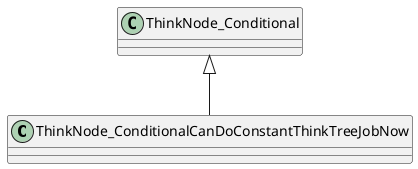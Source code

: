 @startuml
class ThinkNode_ConditionalCanDoConstantThinkTreeJobNow {
}
ThinkNode_Conditional <|-- ThinkNode_ConditionalCanDoConstantThinkTreeJobNow
@enduml
